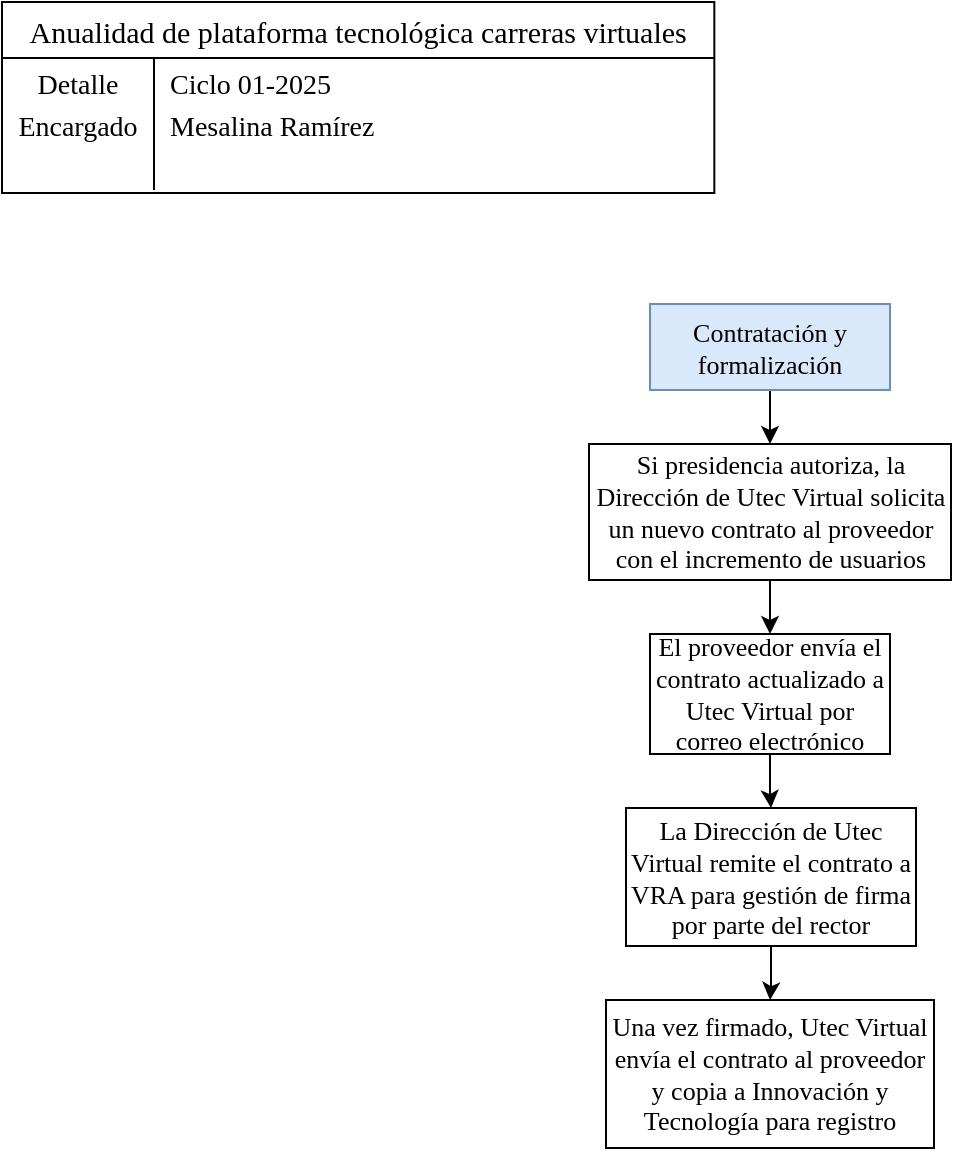 <mxfile version="28.0.6">
  <diagram name="Página-1" id="b86xKYCoZxXic9H3QsGF">
    <mxGraphModel dx="983" dy="580" grid="0" gridSize="10" guides="1" tooltips="1" connect="1" arrows="1" fold="1" page="1" pageScale="1" pageWidth="827" pageHeight="1169" math="0" shadow="0">
      <root>
        <mxCell id="0" />
        <mxCell id="1" parent="0" />
        <mxCell id="0eh6mk4d2yYmgGX7qjE--1" value="Anualidad de plataforma tecnológica carreras virtuales" style="shape=table;startSize=28;container=1;collapsible=0;childLayout=tableLayout;fixedRows=1;rowLines=0;fontStyle=0;strokeColor=default;fontSize=15;fontFamily=Times New Roman;" vertex="1" parent="1">
          <mxGeometry x="29" y="28" width="356.165" height="95.483" as="geometry" />
        </mxCell>
        <mxCell id="0eh6mk4d2yYmgGX7qjE--2" value="" style="shape=tableRow;horizontal=0;startSize=0;swimlaneHead=0;swimlaneBody=0;top=0;left=0;bottom=0;right=0;collapsible=0;dropTarget=0;fillColor=none;points=[[0,0.5],[1,0.5]];portConstraint=eastwest;strokeColor=inherit;fontSize=16;fontFamily=Times New Roman;" vertex="1" parent="0eh6mk4d2yYmgGX7qjE--1">
          <mxGeometry y="28" width="356.165" height="20" as="geometry" />
        </mxCell>
        <mxCell id="0eh6mk4d2yYmgGX7qjE--3" value="&lt;font style=&quot;font-size: 14px;&quot;&gt;Detalle&lt;/font&gt;&lt;div&gt;&lt;br&gt;&lt;/div&gt;" style="shape=partialRectangle;html=1;whiteSpace=wrap;connectable=0;fillColor=none;top=0;left=0;bottom=0;right=0;overflow=hidden;pointerEvents=1;strokeColor=inherit;fontSize=16;fontFamily=Times New Roman;" vertex="1" parent="0eh6mk4d2yYmgGX7qjE--2">
          <mxGeometry width="76" height="20" as="geometry">
            <mxRectangle width="76" height="20" as="alternateBounds" />
          </mxGeometry>
        </mxCell>
        <mxCell id="0eh6mk4d2yYmgGX7qjE--4" value="&lt;font style=&quot;font-size: 14px;&quot;&gt;Ciclo 01-2025&lt;/font&gt;" style="shape=partialRectangle;html=1;whiteSpace=wrap;connectable=0;fillColor=none;top=0;left=0;bottom=0;right=0;align=left;spacingLeft=6;overflow=hidden;strokeColor=inherit;fontSize=16;fontFamily=Times New Roman;" vertex="1" parent="0eh6mk4d2yYmgGX7qjE--2">
          <mxGeometry x="76" width="280" height="20" as="geometry">
            <mxRectangle width="280" height="20" as="alternateBounds" />
          </mxGeometry>
        </mxCell>
        <mxCell id="0eh6mk4d2yYmgGX7qjE--5" value="" style="shape=tableRow;horizontal=0;startSize=0;swimlaneHead=0;swimlaneBody=0;top=0;left=0;bottom=0;right=0;collapsible=0;dropTarget=0;fillColor=none;points=[[0,0.5],[1,0.5]];portConstraint=eastwest;strokeColor=inherit;fontSize=16;fontFamily=Times New Roman;" vertex="1" parent="0eh6mk4d2yYmgGX7qjE--1">
          <mxGeometry y="48" width="356.165" height="26" as="geometry" />
        </mxCell>
        <mxCell id="0eh6mk4d2yYmgGX7qjE--6" value="&lt;font style=&quot;font-size: 14px;&quot;&gt;Encargado&lt;/font&gt;" style="shape=partialRectangle;html=1;whiteSpace=wrap;connectable=0;fillColor=none;top=0;left=0;bottom=0;right=0;overflow=hidden;strokeColor=inherit;fontSize=16;fontFamily=Times New Roman;" vertex="1" parent="0eh6mk4d2yYmgGX7qjE--5">
          <mxGeometry width="76" height="26" as="geometry">
            <mxRectangle width="76" height="26" as="alternateBounds" />
          </mxGeometry>
        </mxCell>
        <mxCell id="0eh6mk4d2yYmgGX7qjE--7" value="&lt;span style=&quot;font-size: 14px;&quot;&gt;Mesalina Ramírez&lt;/span&gt;" style="shape=partialRectangle;html=1;whiteSpace=wrap;connectable=0;fillColor=none;top=0;left=0;bottom=0;right=0;align=left;spacingLeft=6;overflow=hidden;strokeColor=inherit;fontSize=16;fontFamily=Times New Roman;" vertex="1" parent="0eh6mk4d2yYmgGX7qjE--5">
          <mxGeometry x="76" width="280" height="26" as="geometry">
            <mxRectangle width="280" height="26" as="alternateBounds" />
          </mxGeometry>
        </mxCell>
        <mxCell id="0eh6mk4d2yYmgGX7qjE--8" value="" style="shape=tableRow;horizontal=0;startSize=0;swimlaneHead=0;swimlaneBody=0;top=0;left=0;bottom=0;right=0;collapsible=0;dropTarget=0;fillColor=none;points=[[0,0.5],[1,0.5]];portConstraint=eastwest;strokeColor=inherit;fontSize=16;fontFamily=Times New Roman;" vertex="1" parent="0eh6mk4d2yYmgGX7qjE--1">
          <mxGeometry y="74" width="356.165" height="20" as="geometry" />
        </mxCell>
        <mxCell id="0eh6mk4d2yYmgGX7qjE--9" value="" style="shape=partialRectangle;html=1;whiteSpace=wrap;connectable=0;fillColor=none;top=0;left=0;bottom=0;right=0;overflow=hidden;strokeColor=inherit;fontSize=16;fontFamily=Times New Roman;" vertex="1" parent="0eh6mk4d2yYmgGX7qjE--8">
          <mxGeometry width="76" height="20" as="geometry">
            <mxRectangle width="76" height="20" as="alternateBounds" />
          </mxGeometry>
        </mxCell>
        <mxCell id="0eh6mk4d2yYmgGX7qjE--10" value="" style="shape=partialRectangle;html=1;whiteSpace=wrap;connectable=0;fillColor=none;top=0;left=0;bottom=0;right=0;align=left;spacingLeft=6;overflow=hidden;strokeColor=inherit;fontSize=16;fontFamily=Times New Roman;" vertex="1" parent="0eh6mk4d2yYmgGX7qjE--8">
          <mxGeometry x="76" width="280" height="20" as="geometry">
            <mxRectangle width="280" height="20" as="alternateBounds" />
          </mxGeometry>
        </mxCell>
        <mxCell id="0eh6mk4d2yYmgGX7qjE--13" value="" style="edgeStyle=orthogonalEdgeStyle;rounded=0;orthogonalLoop=1;jettySize=auto;html=1;" edge="1" parent="1" source="0eh6mk4d2yYmgGX7qjE--11" target="0eh6mk4d2yYmgGX7qjE--12">
          <mxGeometry relative="1" as="geometry" />
        </mxCell>
        <mxCell id="0eh6mk4d2yYmgGX7qjE--11" value="Contratación y formalización" style="rounded=0;whiteSpace=wrap;html=1;fillColor=#dae8fc;strokeColor=#6c8ebf;fontFamily=Times New Roman;fontSize=13;" vertex="1" parent="1">
          <mxGeometry x="353" y="179" width="120" height="43" as="geometry" />
        </mxCell>
        <mxCell id="0eh6mk4d2yYmgGX7qjE--15" value="" style="edgeStyle=orthogonalEdgeStyle;rounded=0;orthogonalLoop=1;jettySize=auto;html=1;" edge="1" parent="1" source="0eh6mk4d2yYmgGX7qjE--12" target="0eh6mk4d2yYmgGX7qjE--14">
          <mxGeometry relative="1" as="geometry" />
        </mxCell>
        <mxCell id="0eh6mk4d2yYmgGX7qjE--12" value="Si presidencia autoriza, la Dirección de Utec Virtual solicita un nuevo contrato al proveedor con el incremento de usuarios" style="whiteSpace=wrap;html=1;fontSize=13;fontFamily=Times New Roman;rounded=0;" vertex="1" parent="1">
          <mxGeometry x="322.5" y="249" width="181" height="68" as="geometry" />
        </mxCell>
        <mxCell id="0eh6mk4d2yYmgGX7qjE--17" value="" style="edgeStyle=orthogonalEdgeStyle;rounded=0;orthogonalLoop=1;jettySize=auto;html=1;" edge="1" parent="1" source="0eh6mk4d2yYmgGX7qjE--14" target="0eh6mk4d2yYmgGX7qjE--16">
          <mxGeometry relative="1" as="geometry" />
        </mxCell>
        <mxCell id="0eh6mk4d2yYmgGX7qjE--14" value="El proveedor envía el contrato actualizado a Utec Virtual por correo electrónico" style="whiteSpace=wrap;html=1;fontSize=13;fontFamily=Times New Roman;rounded=0;" vertex="1" parent="1">
          <mxGeometry x="353" y="344" width="120" height="60" as="geometry" />
        </mxCell>
        <mxCell id="0eh6mk4d2yYmgGX7qjE--19" value="" style="edgeStyle=orthogonalEdgeStyle;rounded=0;orthogonalLoop=1;jettySize=auto;html=1;" edge="1" parent="1" source="0eh6mk4d2yYmgGX7qjE--16" target="0eh6mk4d2yYmgGX7qjE--18">
          <mxGeometry relative="1" as="geometry" />
        </mxCell>
        <mxCell id="0eh6mk4d2yYmgGX7qjE--16" value="La Dirección de Utec Virtual remite el contrato a VRA para gestión de firma por parte del rector" style="whiteSpace=wrap;html=1;fontSize=13;fontFamily=Times New Roman;rounded=0;" vertex="1" parent="1">
          <mxGeometry x="341" y="431" width="145" height="69" as="geometry" />
        </mxCell>
        <mxCell id="0eh6mk4d2yYmgGX7qjE--18" value="Una vez firmado, Utec Virtual envía el contrato al proveedor y copia a Innovación y Tecnología para registro" style="whiteSpace=wrap;html=1;fontSize=13;fontFamily=Times New Roman;rounded=0;" vertex="1" parent="1">
          <mxGeometry x="331" y="527" width="164" height="74" as="geometry" />
        </mxCell>
      </root>
    </mxGraphModel>
  </diagram>
</mxfile>
